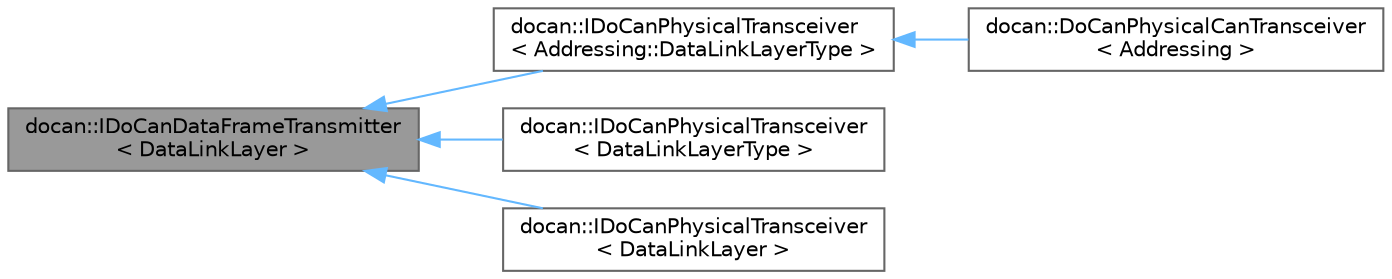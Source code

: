 digraph "docan::IDoCanDataFrameTransmitter&lt; DataLinkLayer &gt;"
{
 // LATEX_PDF_SIZE
  bgcolor="transparent";
  edge [fontname=Helvetica,fontsize=10,labelfontname=Helvetica,labelfontsize=10];
  node [fontname=Helvetica,fontsize=10,shape=box,height=0.2,width=0.4];
  rankdir="LR";
  Node1 [id="Node000001",label="docan::IDoCanDataFrameTransmitter\l\< DataLinkLayer \>",height=0.2,width=0.4,color="gray40", fillcolor="grey60", style="filled", fontcolor="black",tooltip=" "];
  Node1 -> Node2 [id="edge1_Node000001_Node000002",dir="back",color="steelblue1",style="solid",tooltip=" "];
  Node2 [id="Node000002",label="docan::IDoCanPhysicalTransceiver\l\< Addressing::DataLinkLayerType \>",height=0.2,width=0.4,color="gray40", fillcolor="white", style="filled",URL="$d8/dd9/classdocan_1_1IDoCanPhysicalTransceiver.html",tooltip=" "];
  Node2 -> Node3 [id="edge2_Node000002_Node000003",dir="back",color="steelblue1",style="solid",tooltip=" "];
  Node3 [id="Node000003",label="docan::DoCanPhysicalCanTransceiver\l\< Addressing \>",height=0.2,width=0.4,color="gray40", fillcolor="white", style="filled",URL="$d6/d79/classdocan_1_1DoCanPhysicalCanTransceiver.html",tooltip=" "];
  Node1 -> Node4 [id="edge3_Node000001_Node000004",dir="back",color="steelblue1",style="solid",tooltip=" "];
  Node4 [id="Node000004",label="docan::IDoCanPhysicalTransceiver\l\< DataLinkLayerType \>",height=0.2,width=0.4,color="gray40", fillcolor="white", style="filled",URL="$d8/dd9/classdocan_1_1IDoCanPhysicalTransceiver.html",tooltip=" "];
  Node1 -> Node5 [id="edge4_Node000001_Node000005",dir="back",color="steelblue1",style="solid",tooltip=" "];
  Node5 [id="Node000005",label="docan::IDoCanPhysicalTransceiver\l\< DataLinkLayer \>",height=0.2,width=0.4,color="gray40", fillcolor="white", style="filled",URL="$d8/dd9/classdocan_1_1IDoCanPhysicalTransceiver.html",tooltip=" "];
}
